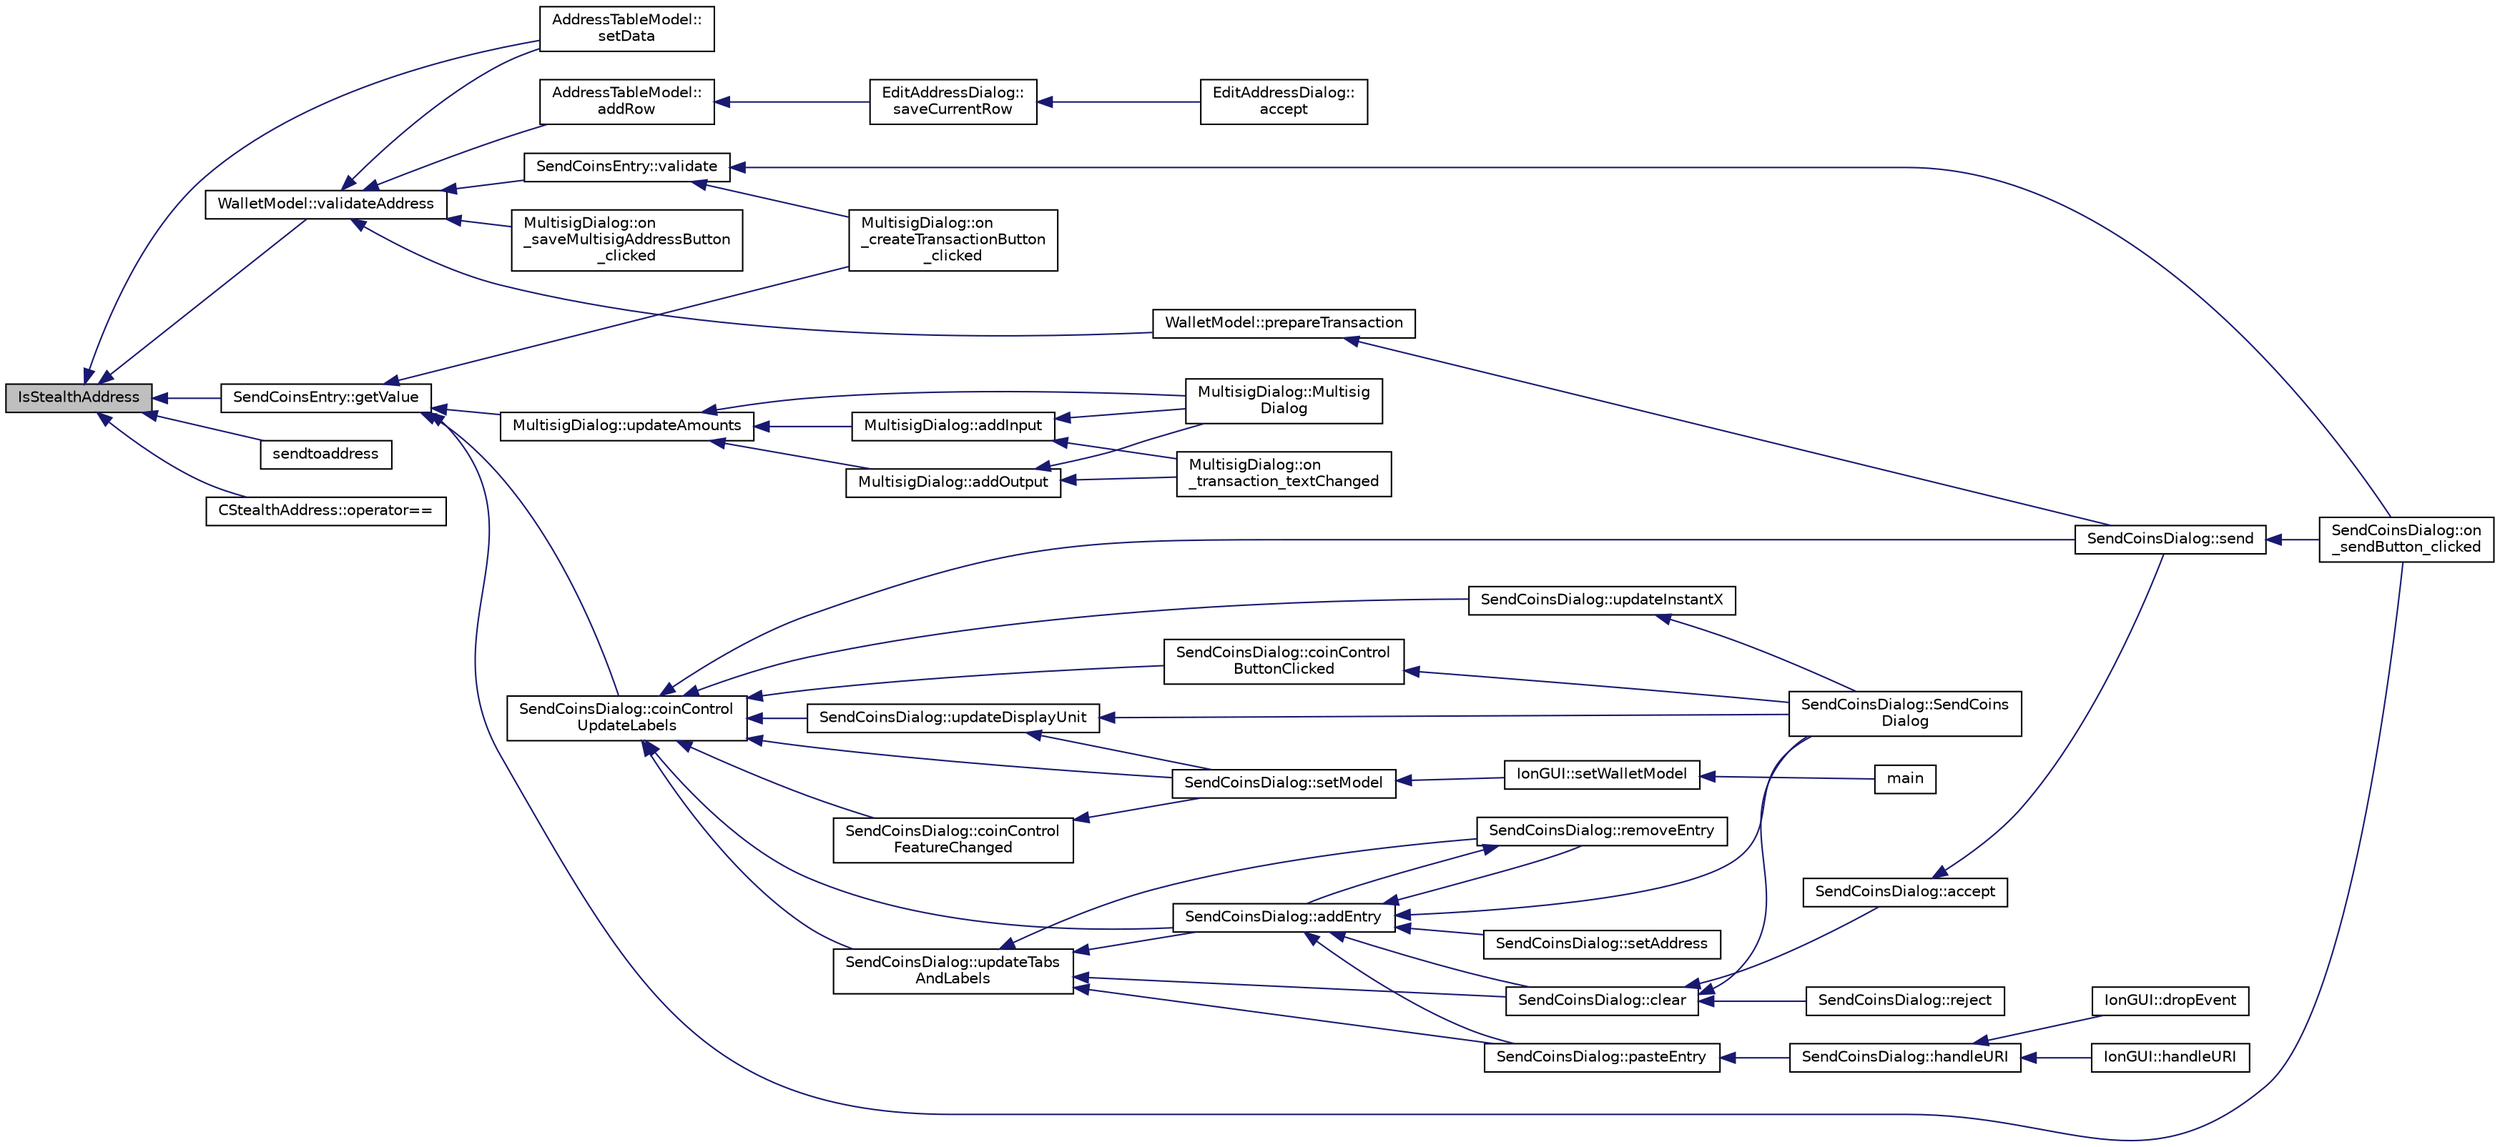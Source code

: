 digraph "IsStealthAddress"
{
  edge [fontname="Helvetica",fontsize="10",labelfontname="Helvetica",labelfontsize="10"];
  node [fontname="Helvetica",fontsize="10",shape=record];
  rankdir="LR";
  Node106 [label="IsStealthAddress",height=0.2,width=0.4,color="black", fillcolor="grey75", style="filled", fontcolor="black"];
  Node106 -> Node107 [dir="back",color="midnightblue",fontsize="10",style="solid",fontname="Helvetica"];
  Node107 [label="AddressTableModel::\lsetData",height=0.2,width=0.4,color="black", fillcolor="white", style="filled",URL="$d9/ded/class_address_table_model.html#a5c6bd467fd1fc499d126fe2b7380ce5c"];
  Node106 -> Node108 [dir="back",color="midnightblue",fontsize="10",style="solid",fontname="Helvetica"];
  Node108 [label="SendCoinsEntry::getValue",height=0.2,width=0.4,color="black", fillcolor="white", style="filled",URL="$d0/dbc/class_send_coins_entry.html#af36fb0ed9e2e07079c1a982b31e793c8"];
  Node108 -> Node109 [dir="back",color="midnightblue",fontsize="10",style="solid",fontname="Helvetica"];
  Node109 [label="MultisigDialog::on\l_createTransactionButton\l_clicked",height=0.2,width=0.4,color="black", fillcolor="white", style="filled",URL="$d4/df4/class_multisig_dialog.html#a172ad3ad87e2e756aae8e93e5febb855"];
  Node108 -> Node110 [dir="back",color="midnightblue",fontsize="10",style="solid",fontname="Helvetica"];
  Node110 [label="MultisigDialog::updateAmounts",height=0.2,width=0.4,color="black", fillcolor="white", style="filled",URL="$d4/df4/class_multisig_dialog.html#a379a982d66b016e0e6f43a6d7dc8527a"];
  Node110 -> Node111 [dir="back",color="midnightblue",fontsize="10",style="solid",fontname="Helvetica"];
  Node111 [label="MultisigDialog::Multisig\lDialog",height=0.2,width=0.4,color="black", fillcolor="white", style="filled",URL="$d4/df4/class_multisig_dialog.html#af8ff2a9f6dc05a9468d955cb428c6474"];
  Node110 -> Node112 [dir="back",color="midnightblue",fontsize="10",style="solid",fontname="Helvetica"];
  Node112 [label="MultisigDialog::addInput",height=0.2,width=0.4,color="black", fillcolor="white", style="filled",URL="$d4/df4/class_multisig_dialog.html#a52e84a493f932da1e9e40b4c90d4e35a"];
  Node112 -> Node111 [dir="back",color="midnightblue",fontsize="10",style="solid",fontname="Helvetica"];
  Node112 -> Node113 [dir="back",color="midnightblue",fontsize="10",style="solid",fontname="Helvetica"];
  Node113 [label="MultisigDialog::on\l_transaction_textChanged",height=0.2,width=0.4,color="black", fillcolor="white", style="filled",URL="$d4/df4/class_multisig_dialog.html#a2412fa91c5e7ef51c229aa36388c0960"];
  Node110 -> Node114 [dir="back",color="midnightblue",fontsize="10",style="solid",fontname="Helvetica"];
  Node114 [label="MultisigDialog::addOutput",height=0.2,width=0.4,color="black", fillcolor="white", style="filled",URL="$d4/df4/class_multisig_dialog.html#a2fcffef63f71dc0178f4abdc3de2f850"];
  Node114 -> Node111 [dir="back",color="midnightblue",fontsize="10",style="solid",fontname="Helvetica"];
  Node114 -> Node113 [dir="back",color="midnightblue",fontsize="10",style="solid",fontname="Helvetica"];
  Node108 -> Node115 [dir="back",color="midnightblue",fontsize="10",style="solid",fontname="Helvetica"];
  Node115 [label="SendCoinsDialog::on\l_sendButton_clicked",height=0.2,width=0.4,color="black", fillcolor="white", style="filled",URL="$d6/de6/class_send_coins_dialog.html#a2cab7cf9ea5040b9e2189297f7d3c764"];
  Node108 -> Node116 [dir="back",color="midnightblue",fontsize="10",style="solid",fontname="Helvetica"];
  Node116 [label="SendCoinsDialog::coinControl\lUpdateLabels",height=0.2,width=0.4,color="black", fillcolor="white", style="filled",URL="$d6/de6/class_send_coins_dialog.html#ae4f429aabcaf309aa314b90049be2a74"];
  Node116 -> Node117 [dir="back",color="midnightblue",fontsize="10",style="solid",fontname="Helvetica"];
  Node117 [label="SendCoinsDialog::setModel",height=0.2,width=0.4,color="black", fillcolor="white", style="filled",URL="$d6/de6/class_send_coins_dialog.html#a73a6c1b1850a334ee652ac167713a2aa"];
  Node117 -> Node118 [dir="back",color="midnightblue",fontsize="10",style="solid",fontname="Helvetica"];
  Node118 [label="IonGUI::setWalletModel",height=0.2,width=0.4,color="black", fillcolor="white", style="filled",URL="$dc/d0b/class_ion_g_u_i.html#a37f87db65498b036d387c705a749c45d",tooltip="Set the wallet model. "];
  Node118 -> Node119 [dir="back",color="midnightblue",fontsize="10",style="solid",fontname="Helvetica"];
  Node119 [label="main",height=0.2,width=0.4,color="black", fillcolor="white", style="filled",URL="$d5/d2d/ion_8cpp.html#a0ddf1224851353fc92bfbff6f499fa97"];
  Node116 -> Node120 [dir="back",color="midnightblue",fontsize="10",style="solid",fontname="Helvetica"];
  Node120 [label="SendCoinsDialog::send",height=0.2,width=0.4,color="black", fillcolor="white", style="filled",URL="$d6/de6/class_send_coins_dialog.html#afd8d436a16ea7dba1276e8fdfdc8b2d3"];
  Node120 -> Node115 [dir="back",color="midnightblue",fontsize="10",style="solid",fontname="Helvetica"];
  Node116 -> Node121 [dir="back",color="midnightblue",fontsize="10",style="solid",fontname="Helvetica"];
  Node121 [label="SendCoinsDialog::addEntry",height=0.2,width=0.4,color="black", fillcolor="white", style="filled",URL="$d6/de6/class_send_coins_dialog.html#a3d680a76b967641115c6ff2fa83fb62a"];
  Node121 -> Node122 [dir="back",color="midnightblue",fontsize="10",style="solid",fontname="Helvetica"];
  Node122 [label="SendCoinsDialog::SendCoins\lDialog",height=0.2,width=0.4,color="black", fillcolor="white", style="filled",URL="$d6/de6/class_send_coins_dialog.html#a0df5bc29d1df68eda44826651afc595f"];
  Node121 -> Node123 [dir="back",color="midnightblue",fontsize="10",style="solid",fontname="Helvetica"];
  Node123 [label="SendCoinsDialog::clear",height=0.2,width=0.4,color="black", fillcolor="white", style="filled",URL="$d6/de6/class_send_coins_dialog.html#a127bddff45f49ff5e6e263efe218ae26"];
  Node123 -> Node122 [dir="back",color="midnightblue",fontsize="10",style="solid",fontname="Helvetica"];
  Node123 -> Node124 [dir="back",color="midnightblue",fontsize="10",style="solid",fontname="Helvetica"];
  Node124 [label="SendCoinsDialog::reject",height=0.2,width=0.4,color="black", fillcolor="white", style="filled",URL="$d6/de6/class_send_coins_dialog.html#a4879553d77d29f522ac92ac04580f4ad"];
  Node123 -> Node125 [dir="back",color="midnightblue",fontsize="10",style="solid",fontname="Helvetica"];
  Node125 [label="SendCoinsDialog::accept",height=0.2,width=0.4,color="black", fillcolor="white", style="filled",URL="$d6/de6/class_send_coins_dialog.html#af2185c3d29e43d37c30669f0def46060"];
  Node125 -> Node120 [dir="back",color="midnightblue",fontsize="10",style="solid",fontname="Helvetica"];
  Node121 -> Node126 [dir="back",color="midnightblue",fontsize="10",style="solid",fontname="Helvetica"];
  Node126 [label="SendCoinsDialog::removeEntry",height=0.2,width=0.4,color="black", fillcolor="white", style="filled",URL="$d6/de6/class_send_coins_dialog.html#aabd82a79bd2358493f36425f1d62136b"];
  Node126 -> Node121 [dir="back",color="midnightblue",fontsize="10",style="solid",fontname="Helvetica"];
  Node121 -> Node127 [dir="back",color="midnightblue",fontsize="10",style="solid",fontname="Helvetica"];
  Node127 [label="SendCoinsDialog::setAddress",height=0.2,width=0.4,color="black", fillcolor="white", style="filled",URL="$d6/de6/class_send_coins_dialog.html#a920b2dbf121ca3cfac2adc56e96295f8"];
  Node121 -> Node128 [dir="back",color="midnightblue",fontsize="10",style="solid",fontname="Helvetica"];
  Node128 [label="SendCoinsDialog::pasteEntry",height=0.2,width=0.4,color="black", fillcolor="white", style="filled",URL="$d6/de6/class_send_coins_dialog.html#a4440d15ced5d217baaad33a17d56b409"];
  Node128 -> Node129 [dir="back",color="midnightblue",fontsize="10",style="solid",fontname="Helvetica"];
  Node129 [label="SendCoinsDialog::handleURI",height=0.2,width=0.4,color="black", fillcolor="white", style="filled",URL="$d6/de6/class_send_coins_dialog.html#a0b55c56582d3352734eb01e8a6f404c1"];
  Node129 -> Node130 [dir="back",color="midnightblue",fontsize="10",style="solid",fontname="Helvetica"];
  Node130 [label="IonGUI::dropEvent",height=0.2,width=0.4,color="black", fillcolor="white", style="filled",URL="$dc/d0b/class_ion_g_u_i.html#a42edcabd719877fa223bfc4ce1004950"];
  Node129 -> Node131 [dir="back",color="midnightblue",fontsize="10",style="solid",fontname="Helvetica"];
  Node131 [label="IonGUI::handleURI",height=0.2,width=0.4,color="black", fillcolor="white", style="filled",URL="$dc/d0b/class_ion_g_u_i.html#a96c92e010ff8af010b4053c09128a273"];
  Node116 -> Node132 [dir="back",color="midnightblue",fontsize="10",style="solid",fontname="Helvetica"];
  Node132 [label="SendCoinsDialog::updateTabs\lAndLabels",height=0.2,width=0.4,color="black", fillcolor="white", style="filled",URL="$d6/de6/class_send_coins_dialog.html#a3b834c739f7d02d8086a2bf58525c5f0"];
  Node132 -> Node123 [dir="back",color="midnightblue",fontsize="10",style="solid",fontname="Helvetica"];
  Node132 -> Node121 [dir="back",color="midnightblue",fontsize="10",style="solid",fontname="Helvetica"];
  Node132 -> Node126 [dir="back",color="midnightblue",fontsize="10",style="solid",fontname="Helvetica"];
  Node132 -> Node128 [dir="back",color="midnightblue",fontsize="10",style="solid",fontname="Helvetica"];
  Node116 -> Node133 [dir="back",color="midnightblue",fontsize="10",style="solid",fontname="Helvetica"];
  Node133 [label="SendCoinsDialog::updateDisplayUnit",height=0.2,width=0.4,color="black", fillcolor="white", style="filled",URL="$d6/de6/class_send_coins_dialog.html#a74815ad8502b126200b6fd2e59e9f042"];
  Node133 -> Node122 [dir="back",color="midnightblue",fontsize="10",style="solid",fontname="Helvetica"];
  Node133 -> Node117 [dir="back",color="midnightblue",fontsize="10",style="solid",fontname="Helvetica"];
  Node116 -> Node134 [dir="back",color="midnightblue",fontsize="10",style="solid",fontname="Helvetica"];
  Node134 [label="SendCoinsDialog::updateInstantX",height=0.2,width=0.4,color="black", fillcolor="white", style="filled",URL="$d6/de6/class_send_coins_dialog.html#a2ef7a77ae3a6525d062e010dc414b950"];
  Node134 -> Node122 [dir="back",color="midnightblue",fontsize="10",style="solid",fontname="Helvetica"];
  Node116 -> Node135 [dir="back",color="midnightblue",fontsize="10",style="solid",fontname="Helvetica"];
  Node135 [label="SendCoinsDialog::coinControl\lFeatureChanged",height=0.2,width=0.4,color="black", fillcolor="white", style="filled",URL="$d6/de6/class_send_coins_dialog.html#af13ddd00abec4f060632d887b5e838a3"];
  Node135 -> Node117 [dir="back",color="midnightblue",fontsize="10",style="solid",fontname="Helvetica"];
  Node116 -> Node136 [dir="back",color="midnightblue",fontsize="10",style="solid",fontname="Helvetica"];
  Node136 [label="SendCoinsDialog::coinControl\lButtonClicked",height=0.2,width=0.4,color="black", fillcolor="white", style="filled",URL="$d6/de6/class_send_coins_dialog.html#a59d757d9e4bea5b380eb480fd79cfb49"];
  Node136 -> Node122 [dir="back",color="midnightblue",fontsize="10",style="solid",fontname="Helvetica"];
  Node106 -> Node137 [dir="back",color="midnightblue",fontsize="10",style="solid",fontname="Helvetica"];
  Node137 [label="WalletModel::validateAddress",height=0.2,width=0.4,color="black", fillcolor="white", style="filled",URL="$d4/d27/class_wallet_model.html#a04604615253aeaae1253b1412a70a1f7"];
  Node137 -> Node107 [dir="back",color="midnightblue",fontsize="10",style="solid",fontname="Helvetica"];
  Node137 -> Node138 [dir="back",color="midnightblue",fontsize="10",style="solid",fontname="Helvetica"];
  Node138 [label="AddressTableModel::\laddRow",height=0.2,width=0.4,color="black", fillcolor="white", style="filled",URL="$d9/ded/class_address_table_model.html#a08ab9ae401a18d193f0e39551de81280"];
  Node138 -> Node139 [dir="back",color="midnightblue",fontsize="10",style="solid",fontname="Helvetica"];
  Node139 [label="EditAddressDialog::\lsaveCurrentRow",height=0.2,width=0.4,color="black", fillcolor="white", style="filled",URL="$da/db7/class_edit_address_dialog.html#a8494a551799cd1f4c253e557424c206c"];
  Node139 -> Node140 [dir="back",color="midnightblue",fontsize="10",style="solid",fontname="Helvetica"];
  Node140 [label="EditAddressDialog::\laccept",height=0.2,width=0.4,color="black", fillcolor="white", style="filled",URL="$da/db7/class_edit_address_dialog.html#ac52b71129806bccf6533d0e9441393b6"];
  Node137 -> Node141 [dir="back",color="midnightblue",fontsize="10",style="solid",fontname="Helvetica"];
  Node141 [label="MultisigDialog::on\l_saveMultisigAddressButton\l_clicked",height=0.2,width=0.4,color="black", fillcolor="white", style="filled",URL="$d4/df4/class_multisig_dialog.html#a95c9278296354b38696d72eeb62dc09d"];
  Node137 -> Node142 [dir="back",color="midnightblue",fontsize="10",style="solid",fontname="Helvetica"];
  Node142 [label="SendCoinsEntry::validate",height=0.2,width=0.4,color="black", fillcolor="white", style="filled",URL="$d0/dbc/class_send_coins_entry.html#ab77df95fe77e9a001190cd4dabe0dfec"];
  Node142 -> Node109 [dir="back",color="midnightblue",fontsize="10",style="solid",fontname="Helvetica"];
  Node142 -> Node115 [dir="back",color="midnightblue",fontsize="10",style="solid",fontname="Helvetica"];
  Node137 -> Node143 [dir="back",color="midnightblue",fontsize="10",style="solid",fontname="Helvetica"];
  Node143 [label="WalletModel::prepareTransaction",height=0.2,width=0.4,color="black", fillcolor="white", style="filled",URL="$d4/d27/class_wallet_model.html#a8abc851901c7c7343ebfb5a8e5fc0154"];
  Node143 -> Node120 [dir="back",color="midnightblue",fontsize="10",style="solid",fontname="Helvetica"];
  Node106 -> Node144 [dir="back",color="midnightblue",fontsize="10",style="solid",fontname="Helvetica"];
  Node144 [label="sendtoaddress",height=0.2,width=0.4,color="black", fillcolor="white", style="filled",URL="$df/d1d/rpcwallet_8cpp.html#a134064858f9cfa4775a6ae34cac2b133"];
  Node106 -> Node145 [dir="back",color="midnightblue",fontsize="10",style="solid",fontname="Helvetica"];
  Node145 [label="CStealthAddress::operator==",height=0.2,width=0.4,color="black", fillcolor="white", style="filled",URL="$d6/d37/class_c_stealth_address.html#aafdb2534bed64a42a3e3147a997514eb"];
}
